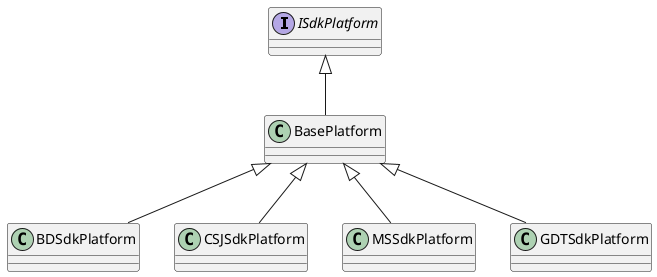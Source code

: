 @startuml
interface ISdkPlatform{}
ISdkPlatform<|--BasePlatform
BasePlatform<|--BDSdkPlatform
BasePlatform<|--CSJSdkPlatform
BasePlatform<|--MSSdkPlatform
BasePlatform<|--GDTSdkPlatform
@enduml